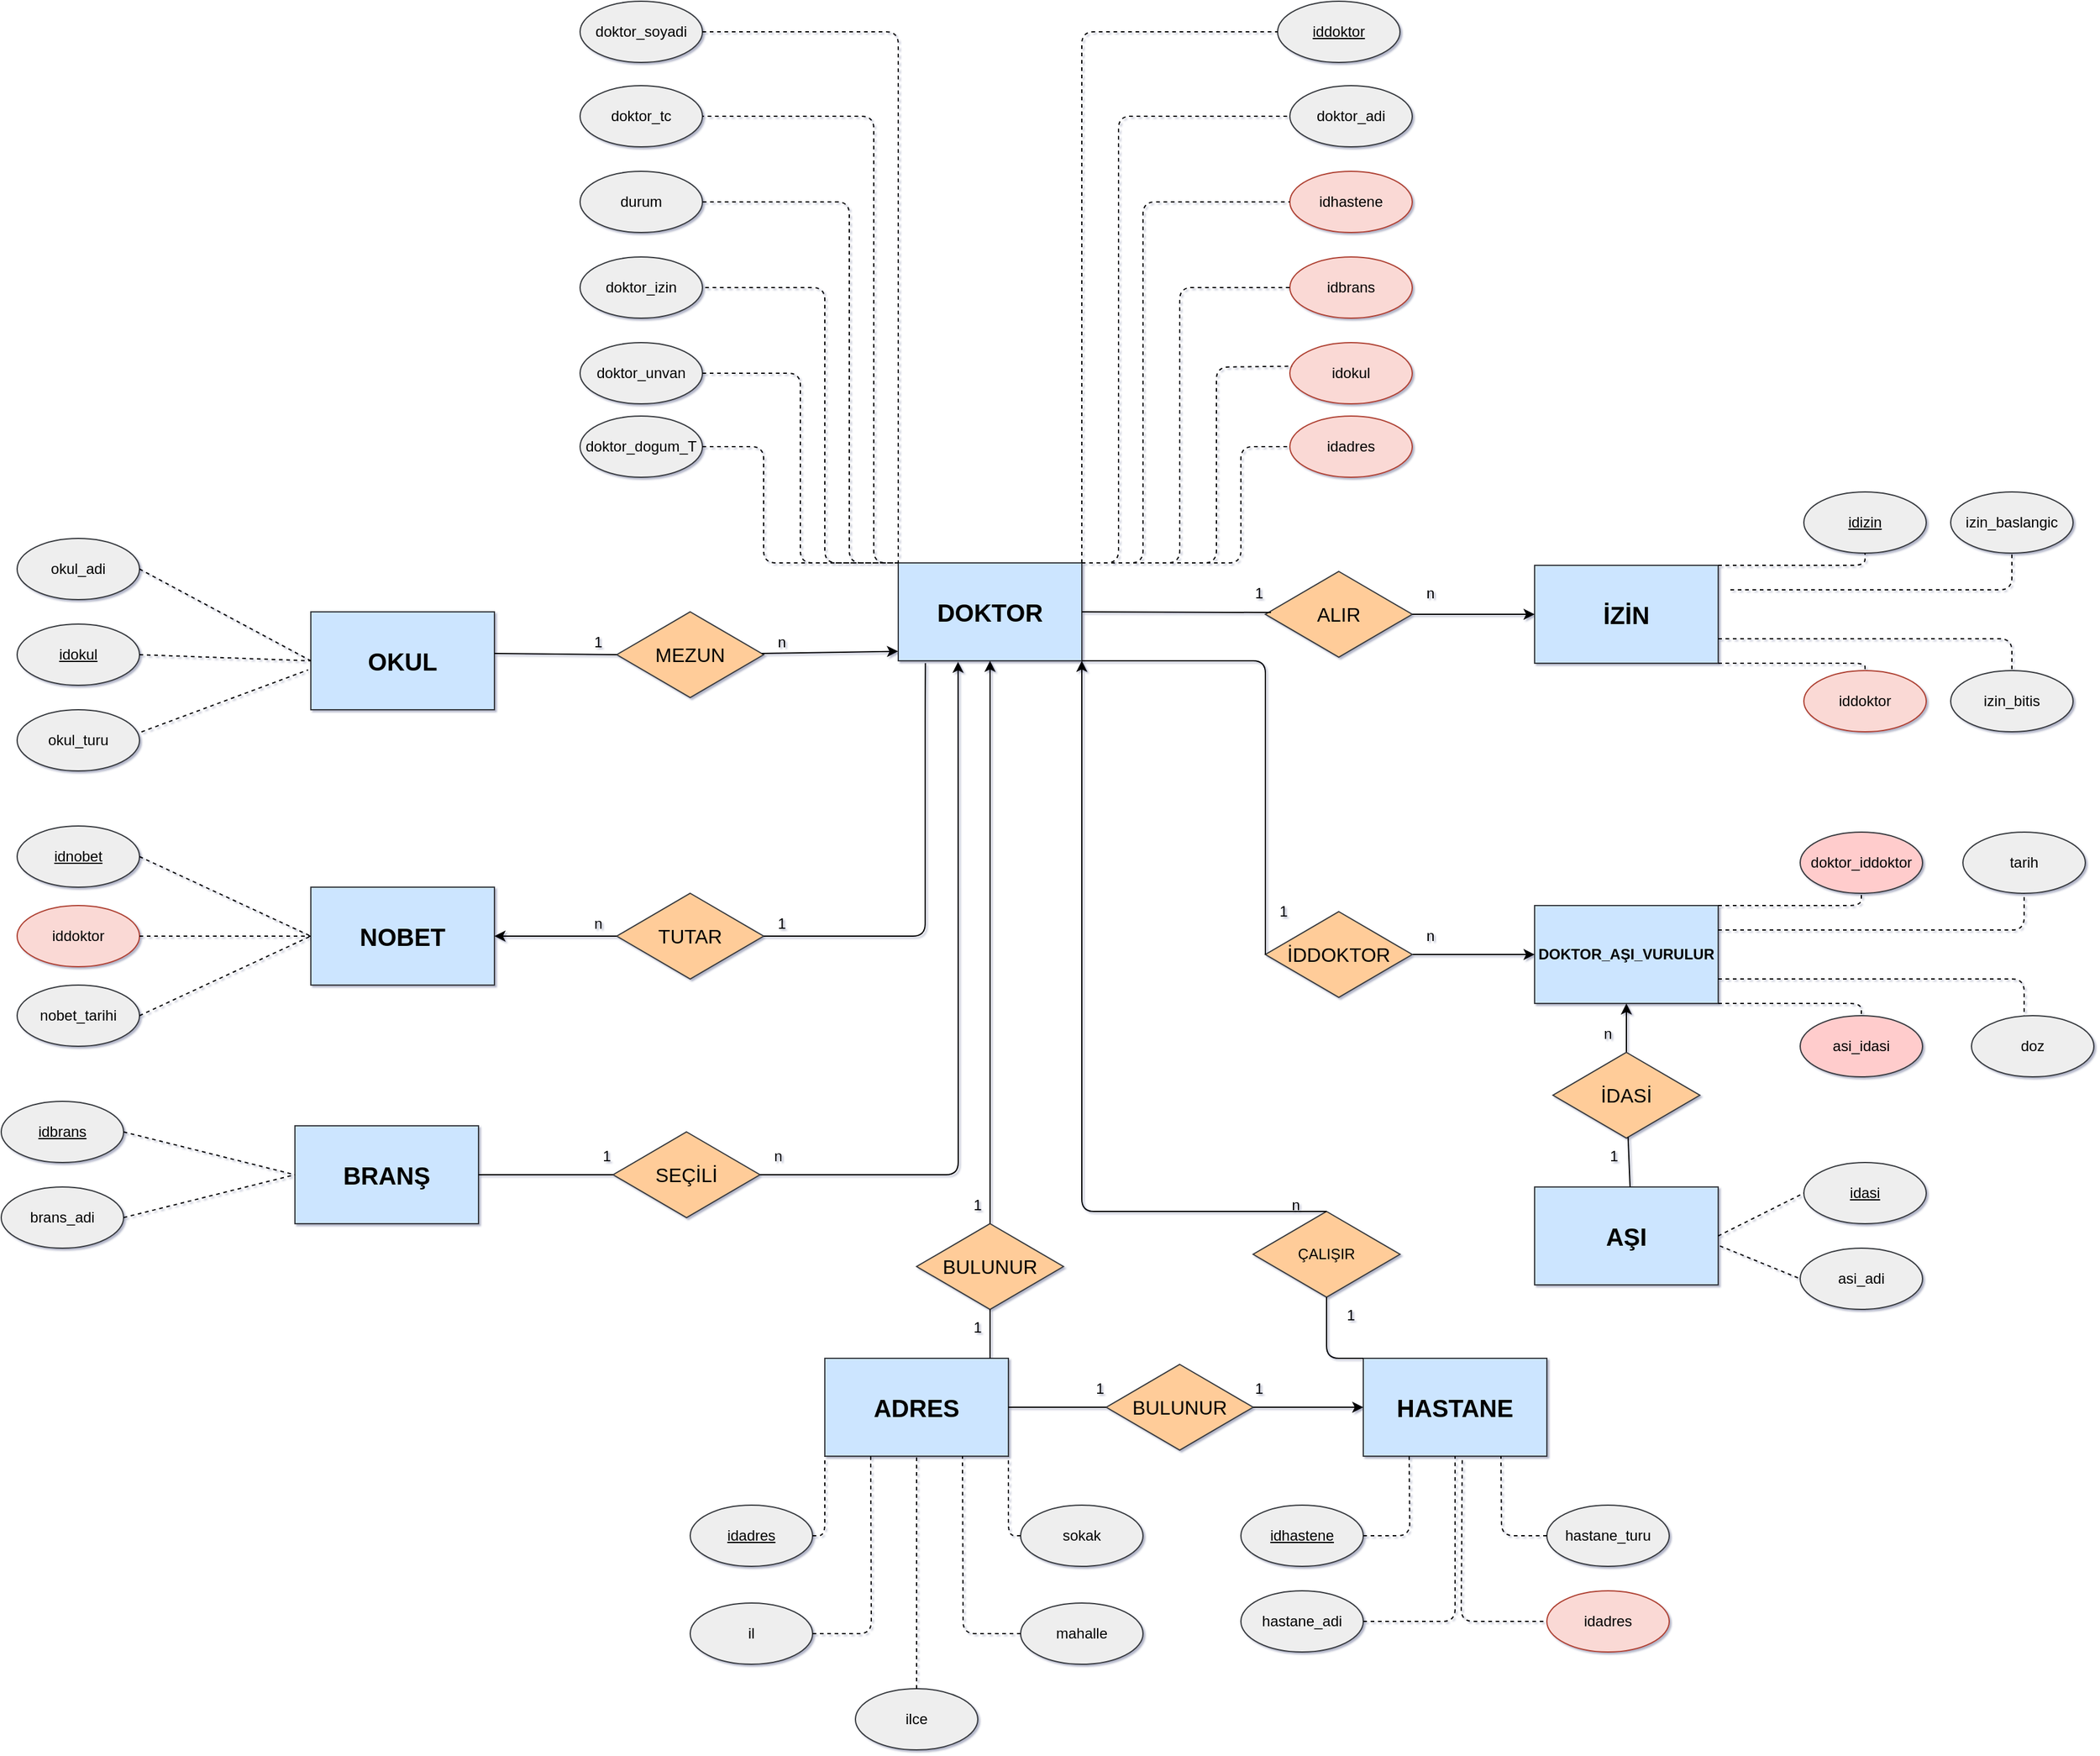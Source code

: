 <mxfile version="14.6.1" type="device"><diagram id="P1C8-6Kt2wFkIfKLunjF" name="Page-1"><mxGraphModel dx="2473" dy="2331" grid="1" gridSize="10" guides="1" tooltips="1" connect="1" arrows="1" fold="1" page="1" pageScale="1" pageWidth="1200" pageHeight="1600" background="#ffffff" math="0" shadow="1"><root><mxCell id="0"/><mxCell id="1" parent="0"/><mxCell id="40fWdsygH0V9SaXYDfji-22" value="&lt;font style=&quot;font-size: 20px&quot;&gt;&lt;b&gt;NOBET&lt;/b&gt;&lt;/font&gt;" style="rounded=0;whiteSpace=wrap;html=1;strokeWidth=1;fillColor=#cce5ff;strokeColor=#36393d;" vertex="1" parent="1"><mxGeometry x="-160" y="-495" width="150" height="80" as="geometry"/></mxCell><mxCell id="40fWdsygH0V9SaXYDfji-23" value="&lt;font style=&quot;font-size: 20px&quot;&gt;&lt;b&gt;BRANŞ&lt;/b&gt;&lt;/font&gt;" style="rounded=0;whiteSpace=wrap;html=1;strokeWidth=1;fillColor=#cce5ff;strokeColor=#36393d;" vertex="1" parent="1"><mxGeometry x="-173" y="-300" width="150" height="80" as="geometry"/></mxCell><mxCell id="40fWdsygH0V9SaXYDfji-24" value="&lt;font style=&quot;font-size: 20px&quot;&gt;&lt;b&gt;HASTANE&lt;/b&gt;&lt;/font&gt;" style="rounded=0;whiteSpace=wrap;html=1;strokeWidth=1;fillColor=#cce5ff;strokeColor=#36393d;" vertex="1" parent="1"><mxGeometry x="700" y="-110" width="150" height="80" as="geometry"/></mxCell><mxCell id="40fWdsygH0V9SaXYDfji-25" value="&lt;font style=&quot;font-size: 20px&quot;&gt;&lt;b&gt;AŞI&lt;/b&gt;&lt;/font&gt;" style="rounded=0;whiteSpace=wrap;html=1;strokeWidth=1;fillColor=#cce5ff;strokeColor=#36393d;" vertex="1" parent="1"><mxGeometry x="840" y="-250" width="150" height="80" as="geometry"/></mxCell><mxCell id="40fWdsygH0V9SaXYDfji-27" value="&lt;font style=&quot;font-size: 20px&quot;&gt;&lt;b&gt;OKUL&lt;/b&gt;&lt;/font&gt;" style="rounded=0;whiteSpace=wrap;html=1;strokeWidth=1;fillColor=#cce5ff;strokeColor=#36393d;" vertex="1" parent="1"><mxGeometry x="-160" y="-720" width="150" height="80" as="geometry"/></mxCell><mxCell id="40fWdsygH0V9SaXYDfji-28" value="&lt;b&gt;&lt;font style=&quot;font-size: 20px&quot;&gt;İZİN&lt;/font&gt;&lt;/b&gt;" style="rounded=0;whiteSpace=wrap;html=1;strokeWidth=1;fillColor=#cce5ff;strokeColor=#36393d;" vertex="1" parent="1"><mxGeometry x="840" y="-758" width="150" height="80" as="geometry"/></mxCell><mxCell id="40fWdsygH0V9SaXYDfji-29" value="&lt;font size=&quot;1&quot;&gt;&lt;b style=&quot;font-size: 20px&quot;&gt;DOKTOR&lt;/b&gt;&lt;/font&gt;" style="rounded=0;whiteSpace=wrap;html=1;strokeWidth=1;fillColor=#cce5ff;strokeColor=#36393d;" vertex="1" parent="1"><mxGeometry x="320" y="-760" width="150" height="80" as="geometry"/></mxCell><mxCell id="40fWdsygH0V9SaXYDfji-30" value="&lt;b&gt;&lt;font style=&quot;font-size: 20px&quot;&gt;ADRES&lt;/font&gt;&lt;/b&gt;" style="rounded=0;whiteSpace=wrap;html=1;strokeWidth=1;fillColor=#cce5ff;strokeColor=#36393d;" vertex="1" parent="1"><mxGeometry x="260" y="-110" width="150" height="80" as="geometry"/></mxCell><mxCell id="40fWdsygH0V9SaXYDfji-31" value="&lt;font style=&quot;font-size: 12px&quot;&gt;&lt;b&gt;DOKTOR_AŞI_VURULUR&lt;/b&gt;&lt;/font&gt;" style="rounded=0;whiteSpace=wrap;html=1;strokeWidth=1;fillColor=#cce5ff;strokeColor=#36393d;" vertex="1" parent="1"><mxGeometry x="840" y="-480" width="150" height="80" as="geometry"/></mxCell><mxCell id="40fWdsygH0V9SaXYDfji-36" value="doktor_unvan" style="ellipse;whiteSpace=wrap;html=1;strokeWidth=1;fillColor=#eeeeee;strokeColor=#36393d;" vertex="1" parent="1"><mxGeometry x="60" y="-940" width="100" height="50" as="geometry"/></mxCell><mxCell id="40fWdsygH0V9SaXYDfji-37" value="doktor_soyadi" style="ellipse;whiteSpace=wrap;html=1;strokeWidth=1;fillColor=#eeeeee;strokeColor=#36393d;" vertex="1" parent="1"><mxGeometry x="60" y="-1219" width="100" height="50" as="geometry"/></mxCell><mxCell id="40fWdsygH0V9SaXYDfji-38" value="doktor_adi" style="ellipse;whiteSpace=wrap;html=1;strokeWidth=1;fillColor=#eeeeee;strokeColor=#36393d;" vertex="1" parent="1"><mxGeometry x="640" y="-1150" width="100" height="50" as="geometry"/></mxCell><mxCell id="40fWdsygH0V9SaXYDfji-39" value="&lt;u&gt;iddoktor&lt;/u&gt;" style="ellipse;whiteSpace=wrap;html=1;strokeWidth=1;fillColor=#eeeeee;strokeColor=#36393d;" vertex="1" parent="1"><mxGeometry x="630" y="-1219" width="100" height="50" as="geometry"/></mxCell><mxCell id="40fWdsygH0V9SaXYDfji-40" value="&lt;u&gt;idokul&lt;/u&gt;" style="ellipse;whiteSpace=wrap;html=1;strokeWidth=1;fillColor=#eeeeee;strokeColor=#36393d;" vertex="1" parent="1"><mxGeometry x="-400" y="-710" width="100" height="50" as="geometry"/></mxCell><mxCell id="40fWdsygH0V9SaXYDfji-41" value="idadres" style="ellipse;whiteSpace=wrap;html=1;strokeWidth=1;fillColor=#fad9d5;strokeColor=#ae4132;" vertex="1" parent="1"><mxGeometry x="640" y="-880" width="100" height="50" as="geometry"/></mxCell><mxCell id="40fWdsygH0V9SaXYDfji-42" value="idokul" style="ellipse;whiteSpace=wrap;html=1;strokeWidth=1;fillColor=#fad9d5;strokeColor=#ae4132;" vertex="1" parent="1"><mxGeometry x="640" y="-940" width="100" height="50" as="geometry"/></mxCell><mxCell id="40fWdsygH0V9SaXYDfji-43" value="&lt;u&gt;idbrans&lt;/u&gt;" style="ellipse;whiteSpace=wrap;html=1;strokeWidth=1;fillColor=#eeeeee;strokeColor=#36393d;" vertex="1" parent="1"><mxGeometry x="-413" y="-320" width="100" height="50" as="geometry"/></mxCell><mxCell id="40fWdsygH0V9SaXYDfji-44" value="iddoktor" style="ellipse;whiteSpace=wrap;html=1;strokeWidth=1;fillColor=#fad9d5;strokeColor=#ae4132;" vertex="1" parent="1"><mxGeometry x="-400" y="-480" width="100" height="50" as="geometry"/></mxCell><mxCell id="40fWdsygH0V9SaXYDfji-45" value="nobet_tarihi" style="ellipse;whiteSpace=wrap;html=1;strokeWidth=1;fillColor=#eeeeee;strokeColor=#36393d;" vertex="1" parent="1"><mxGeometry x="-400" y="-415" width="100" height="50" as="geometry"/></mxCell><mxCell id="40fWdsygH0V9SaXYDfji-46" value="&lt;u&gt;idnobet&lt;/u&gt;" style="ellipse;whiteSpace=wrap;html=1;strokeWidth=1;fillColor=#eeeeee;strokeColor=#36393d;" vertex="1" parent="1"><mxGeometry x="-400" y="-545" width="100" height="50" as="geometry"/></mxCell><mxCell id="40fWdsygH0V9SaXYDfji-48" value="okul_turu" style="ellipse;whiteSpace=wrap;html=1;strokeWidth=1;fillColor=#eeeeee;strokeColor=#36393d;" vertex="1" parent="1"><mxGeometry x="-400" y="-640" width="100" height="50" as="geometry"/></mxCell><mxCell id="40fWdsygH0V9SaXYDfji-49" value="okul_adi" style="ellipse;whiteSpace=wrap;html=1;strokeWidth=1;fillColor=#eeeeee;strokeColor=#36393d;" vertex="1" parent="1"><mxGeometry x="-400" y="-780" width="100" height="50" as="geometry"/></mxCell><mxCell id="40fWdsygH0V9SaXYDfji-50" value="idhastene" style="ellipse;whiteSpace=wrap;html=1;strokeWidth=1;fillColor=#fad9d5;strokeColor=#ae4132;" vertex="1" parent="1"><mxGeometry x="640" y="-1080" width="100" height="50" as="geometry"/></mxCell><mxCell id="40fWdsygH0V9SaXYDfji-51" value="doktor_dogum_T" style="ellipse;whiteSpace=wrap;html=1;strokeWidth=1;fillColor=#eeeeee;strokeColor=#36393d;" vertex="1" parent="1"><mxGeometry x="60" y="-880" width="100" height="50" as="geometry"/></mxCell><mxCell id="40fWdsygH0V9SaXYDfji-52" value="idbrans" style="ellipse;whiteSpace=wrap;html=1;strokeWidth=1;fillColor=#fad9d5;strokeColor=#ae4132;" vertex="1" parent="1"><mxGeometry x="640" y="-1010" width="100" height="50" as="geometry"/></mxCell><mxCell id="40fWdsygH0V9SaXYDfji-53" value="doktor_izin" style="ellipse;whiteSpace=wrap;html=1;strokeWidth=1;fillColor=#eeeeee;strokeColor=#36393d;" vertex="1" parent="1"><mxGeometry x="60" y="-1010" width="100" height="50" as="geometry"/></mxCell><mxCell id="40fWdsygH0V9SaXYDfji-54" value="doktor_tc" style="ellipse;whiteSpace=wrap;html=1;strokeWidth=1;fillColor=#eeeeee;strokeColor=#36393d;" vertex="1" parent="1"><mxGeometry x="60" y="-1150" width="100" height="50" as="geometry"/></mxCell><mxCell id="40fWdsygH0V9SaXYDfji-60" value="brans_adi" style="ellipse;whiteSpace=wrap;html=1;strokeWidth=1;fillColor=#eeeeee;strokeColor=#36393d;" vertex="1" parent="1"><mxGeometry x="-413" y="-250" width="100" height="50" as="geometry"/></mxCell><mxCell id="40fWdsygH0V9SaXYDfji-61" value="&lt;u&gt;idadres&lt;/u&gt;" style="ellipse;whiteSpace=wrap;html=1;strokeWidth=1;fillColor=#eeeeee;strokeColor=#36393d;" vertex="1" parent="1"><mxGeometry x="150" y="10" width="100" height="50" as="geometry"/></mxCell><mxCell id="40fWdsygH0V9SaXYDfji-62" value="mahalle" style="ellipse;whiteSpace=wrap;html=1;strokeWidth=1;fillColor=#eeeeee;strokeColor=#36393d;rotation=0;" vertex="1" parent="1"><mxGeometry x="420" y="90" width="100" height="50" as="geometry"/></mxCell><mxCell id="40fWdsygH0V9SaXYDfji-63" value="ilce" style="ellipse;whiteSpace=wrap;html=1;strokeWidth=1;fillColor=#eeeeee;strokeColor=#36393d;" vertex="1" parent="1"><mxGeometry x="285" y="160" width="100" height="50" as="geometry"/></mxCell><mxCell id="40fWdsygH0V9SaXYDfji-64" value="il" style="ellipse;whiteSpace=wrap;html=1;strokeWidth=1;fillColor=#eeeeee;strokeColor=#36393d;" vertex="1" parent="1"><mxGeometry x="150" y="90" width="100" height="50" as="geometry"/></mxCell><mxCell id="40fWdsygH0V9SaXYDfji-66" value="sokak" style="ellipse;whiteSpace=wrap;html=1;strokeWidth=1;fillColor=#eeeeee;strokeColor=#36393d;" vertex="1" parent="1"><mxGeometry x="420" y="10" width="100" height="50" as="geometry"/></mxCell><mxCell id="40fWdsygH0V9SaXYDfji-67" value="izin_bitis" style="ellipse;whiteSpace=wrap;html=1;strokeWidth=1;fillColor=#eeeeee;strokeColor=#36393d;" vertex="1" parent="1"><mxGeometry x="1180" y="-672" width="100" height="50" as="geometry"/></mxCell><mxCell id="40fWdsygH0V9SaXYDfji-68" value="izin_baslangic" style="ellipse;whiteSpace=wrap;html=1;strokeWidth=1;fillColor=#eeeeee;strokeColor=#36393d;" vertex="1" parent="1"><mxGeometry x="1180" y="-818" width="100" height="50" as="geometry"/></mxCell><mxCell id="40fWdsygH0V9SaXYDfji-69" value="&lt;u&gt;idizin&lt;/u&gt;" style="ellipse;whiteSpace=wrap;html=1;strokeWidth=1;fillColor=#eeeeee;strokeColor=#36393d;" vertex="1" parent="1"><mxGeometry x="1060" y="-818" width="100" height="50" as="geometry"/></mxCell><mxCell id="40fWdsygH0V9SaXYDfji-70" value="iddoktor" style="ellipse;whiteSpace=wrap;html=1;strokeWidth=1;fillColor=#fad9d5;strokeColor=#ae4132;" vertex="1" parent="1"><mxGeometry x="1060" y="-672" width="100" height="50" as="geometry"/></mxCell><mxCell id="40fWdsygH0V9SaXYDfji-71" value="idadres" style="ellipse;whiteSpace=wrap;html=1;strokeWidth=1;fillColor=#fad9d5;strokeColor=#ae4132;" vertex="1" parent="1"><mxGeometry x="850" y="80" width="100" height="50" as="geometry"/></mxCell><mxCell id="40fWdsygH0V9SaXYDfji-72" value="hastane_turu" style="ellipse;whiteSpace=wrap;html=1;strokeWidth=1;fillColor=#eeeeee;strokeColor=#36393d;" vertex="1" parent="1"><mxGeometry x="850" y="10" width="100" height="50" as="geometry"/></mxCell><mxCell id="40fWdsygH0V9SaXYDfji-73" value="hastane_adi" style="ellipse;whiteSpace=wrap;html=1;strokeWidth=1;fillColor=#eeeeee;strokeColor=#36393d;" vertex="1" parent="1"><mxGeometry x="600" y="80" width="100" height="50" as="geometry"/></mxCell><mxCell id="40fWdsygH0V9SaXYDfji-74" value="&lt;u&gt;idhastene&lt;/u&gt;" style="ellipse;whiteSpace=wrap;html=1;strokeWidth=1;fillColor=#eeeeee;strokeColor=#36393d;" vertex="1" parent="1"><mxGeometry x="600" y="10" width="100" height="50" as="geometry"/></mxCell><mxCell id="40fWdsygH0V9SaXYDfji-75" value="asi_adi" style="ellipse;whiteSpace=wrap;html=1;strokeWidth=1;fillColor=#eeeeee;strokeColor=#36393d;" vertex="1" parent="1"><mxGeometry x="1057" y="-200" width="100" height="50" as="geometry"/></mxCell><mxCell id="40fWdsygH0V9SaXYDfji-76" value="&lt;u&gt;idasi&lt;/u&gt;" style="ellipse;whiteSpace=wrap;html=1;strokeWidth=1;fillColor=#eeeeee;strokeColor=#36393d;" vertex="1" parent="1"><mxGeometry x="1060" y="-270" width="100" height="50" as="geometry"/></mxCell><mxCell id="40fWdsygH0V9SaXYDfji-77" value="doz" style="ellipse;whiteSpace=wrap;html=1;strokeWidth=1;fillColor=#eeeeee;strokeColor=#36393d;" vertex="1" parent="1"><mxGeometry x="1197" y="-390" width="100" height="50" as="geometry"/></mxCell><mxCell id="40fWdsygH0V9SaXYDfji-78" value="tarih" style="ellipse;whiteSpace=wrap;html=1;strokeWidth=1;fillColor=#eeeeee;strokeColor=#36393d;" vertex="1" parent="1"><mxGeometry x="1190" y="-540" width="100" height="50" as="geometry"/></mxCell><mxCell id="40fWdsygH0V9SaXYDfji-79" value="asi_idasi" style="ellipse;whiteSpace=wrap;html=1;strokeWidth=1;fillColor=#ffcccc;strokeColor=#36393d;" vertex="1" parent="1"><mxGeometry x="1057" y="-390" width="100" height="50" as="geometry"/></mxCell><mxCell id="40fWdsygH0V9SaXYDfji-80" value="doktor_iddoktor" style="ellipse;whiteSpace=wrap;html=1;strokeWidth=1;fillColor=#ffcccc;strokeColor=#36393d;" vertex="1" parent="1"><mxGeometry x="1057" y="-540" width="100" height="50" as="geometry"/></mxCell><mxCell id="40fWdsygH0V9SaXYDfji-81" value="durum" style="ellipse;whiteSpace=wrap;html=1;strokeWidth=1;fillColor=#eeeeee;strokeColor=#36393d;" vertex="1" parent="1"><mxGeometry x="60" y="-1080" width="100" height="50" as="geometry"/></mxCell><mxCell id="40fWdsygH0V9SaXYDfji-107" value="" style="endArrow=none;dashed=1;html=1;entryX=0;entryY=0.5;entryDx=0;entryDy=0;exitX=1;exitY=0;exitDx=0;exitDy=0;" edge="1" parent="1" source="40fWdsygH0V9SaXYDfji-29" target="40fWdsygH0V9SaXYDfji-39"><mxGeometry width="50" height="50" relative="1" as="geometry"><mxPoint x="520" y="-1140" as="sourcePoint"/><mxPoint x="570" y="-1190" as="targetPoint"/><Array as="points"><mxPoint x="470" y="-1194"/></Array></mxGeometry></mxCell><mxCell id="40fWdsygH0V9SaXYDfji-108" value="" style="endArrow=none;dashed=1;html=1;entryX=0;entryY=0.5;entryDx=0;entryDy=0;exitX=1;exitY=0;exitDx=0;exitDy=0;" edge="1" parent="1" source="40fWdsygH0V9SaXYDfji-29" target="40fWdsygH0V9SaXYDfji-38"><mxGeometry width="50" height="50" relative="1" as="geometry"><mxPoint x="520" y="-880" as="sourcePoint"/><mxPoint x="570" y="-930" as="targetPoint"/><Array as="points"><mxPoint x="500" y="-760"/><mxPoint x="500" y="-1125"/></Array></mxGeometry></mxCell><mxCell id="40fWdsygH0V9SaXYDfji-109" value="" style="endArrow=none;dashed=1;html=1;entryX=0;entryY=0.5;entryDx=0;entryDy=0;exitX=1;exitY=0;exitDx=0;exitDy=0;" edge="1" parent="1" source="40fWdsygH0V9SaXYDfji-29" target="40fWdsygH0V9SaXYDfji-50"><mxGeometry width="50" height="50" relative="1" as="geometry"><mxPoint x="520" y="-880" as="sourcePoint"/><mxPoint x="570" y="-930" as="targetPoint"/><Array as="points"><mxPoint x="520" y="-760"/><mxPoint x="520" y="-1055"/></Array></mxGeometry></mxCell><mxCell id="40fWdsygH0V9SaXYDfji-110" value="" style="endArrow=none;dashed=1;html=1;entryX=0;entryY=0.5;entryDx=0;entryDy=0;" edge="1" parent="1" target="40fWdsygH0V9SaXYDfji-52"><mxGeometry width="50" height="50" relative="1" as="geometry"><mxPoint x="470" y="-760" as="sourcePoint"/><mxPoint x="570" y="-930" as="targetPoint"/><Array as="points"><mxPoint x="550" y="-760"/><mxPoint x="550" y="-985"/></Array></mxGeometry></mxCell><mxCell id="40fWdsygH0V9SaXYDfji-111" value="" style="endArrow=none;dashed=1;html=1;entryX=0.019;entryY=0.385;entryDx=0;entryDy=0;exitX=1;exitY=0;exitDx=0;exitDy=0;entryPerimeter=0;" edge="1" parent="1" source="40fWdsygH0V9SaXYDfji-29" target="40fWdsygH0V9SaXYDfji-42"><mxGeometry width="50" height="50" relative="1" as="geometry"><mxPoint x="520" y="-880" as="sourcePoint"/><mxPoint x="570" y="-930" as="targetPoint"/><Array as="points"><mxPoint x="580" y="-760"/><mxPoint x="580" y="-920"/></Array></mxGeometry></mxCell><mxCell id="40fWdsygH0V9SaXYDfji-112" value="" style="endArrow=none;dashed=1;html=1;entryX=0;entryY=0.5;entryDx=0;entryDy=0;exitX=1;exitY=0;exitDx=0;exitDy=0;" edge="1" parent="1" source="40fWdsygH0V9SaXYDfji-29" target="40fWdsygH0V9SaXYDfji-41"><mxGeometry width="50" height="50" relative="1" as="geometry"><mxPoint x="640" y="-790" as="sourcePoint"/><mxPoint x="690" y="-840" as="targetPoint"/><Array as="points"><mxPoint x="600" y="-760"/><mxPoint x="600" y="-855"/></Array></mxGeometry></mxCell><mxCell id="40fWdsygH0V9SaXYDfji-113" value="" style="endArrow=none;dashed=1;html=1;exitX=1;exitY=0.5;exitDx=0;exitDy=0;entryX=0;entryY=0;entryDx=0;entryDy=0;" edge="1" parent="1" source="40fWdsygH0V9SaXYDfji-37" target="40fWdsygH0V9SaXYDfji-29"><mxGeometry width="50" height="50" relative="1" as="geometry"><mxPoint x="400" y="-950" as="sourcePoint"/><mxPoint x="320" y="-1194" as="targetPoint"/><Array as="points"><mxPoint x="320" y="-1194"/></Array></mxGeometry></mxCell><mxCell id="40fWdsygH0V9SaXYDfji-115" value="" style="endArrow=none;dashed=1;html=1;entryX=1;entryY=0.5;entryDx=0;entryDy=0;exitX=0;exitY=0;exitDx=0;exitDy=0;" edge="1" parent="1" source="40fWdsygH0V9SaXYDfji-29" target="40fWdsygH0V9SaXYDfji-54"><mxGeometry width="50" height="50" relative="1" as="geometry"><mxPoint x="400" y="-950" as="sourcePoint"/><mxPoint x="450" y="-1000" as="targetPoint"/><Array as="points"><mxPoint x="300" y="-760"/><mxPoint x="300" y="-1125"/></Array></mxGeometry></mxCell><mxCell id="40fWdsygH0V9SaXYDfji-116" value="" style="endArrow=none;dashed=1;html=1;entryX=1;entryY=0.5;entryDx=0;entryDy=0;exitX=0;exitY=0;exitDx=0;exitDy=0;" edge="1" parent="1" source="40fWdsygH0V9SaXYDfji-29" target="40fWdsygH0V9SaXYDfji-81"><mxGeometry width="50" height="50" relative="1" as="geometry"><mxPoint x="340" y="-960" as="sourcePoint"/><mxPoint x="390" y="-1010" as="targetPoint"/><Array as="points"><mxPoint x="280" y="-760"/><mxPoint x="280" y="-1055"/></Array></mxGeometry></mxCell><mxCell id="40fWdsygH0V9SaXYDfji-117" value="" style="endArrow=none;dashed=1;html=1;entryX=1;entryY=0.5;entryDx=0;entryDy=0;" edge="1" parent="1" target="40fWdsygH0V9SaXYDfji-53"><mxGeometry width="50" height="50" relative="1" as="geometry"><mxPoint x="320" y="-760" as="sourcePoint"/><mxPoint x="390" y="-1010" as="targetPoint"/><Array as="points"><mxPoint x="260" y="-760"/><mxPoint x="260" y="-985"/></Array></mxGeometry></mxCell><mxCell id="40fWdsygH0V9SaXYDfji-118" value="" style="endArrow=none;dashed=1;html=1;exitX=1;exitY=0.5;exitDx=0;exitDy=0;entryX=0;entryY=0;entryDx=0;entryDy=0;" edge="1" parent="1" source="40fWdsygH0V9SaXYDfji-36" target="40fWdsygH0V9SaXYDfji-29"><mxGeometry width="50" height="50" relative="1" as="geometry"><mxPoint x="340" y="-960" as="sourcePoint"/><mxPoint x="390" y="-1010" as="targetPoint"/><Array as="points"><mxPoint x="240" y="-915"/><mxPoint x="240" y="-760"/></Array></mxGeometry></mxCell><mxCell id="40fWdsygH0V9SaXYDfji-119" value="" style="endArrow=none;dashed=1;html=1;exitX=1;exitY=0.5;exitDx=0;exitDy=0;entryX=0;entryY=0;entryDx=0;entryDy=0;" edge="1" parent="1" source="40fWdsygH0V9SaXYDfji-51" target="40fWdsygH0V9SaXYDfji-29"><mxGeometry width="50" height="50" relative="1" as="geometry"><mxPoint x="340" y="-960" as="sourcePoint"/><mxPoint x="390" y="-1010" as="targetPoint"/><Array as="points"><mxPoint x="210" y="-855"/><mxPoint x="210" y="-760"/></Array></mxGeometry></mxCell><mxCell id="40fWdsygH0V9SaXYDfji-120" value="" style="endArrow=none;dashed=1;html=1;exitX=1;exitY=0.5;exitDx=0;exitDy=0;entryX=0;entryY=0.5;entryDx=0;entryDy=0;" edge="1" parent="1" source="40fWdsygH0V9SaXYDfji-49" target="40fWdsygH0V9SaXYDfji-27"><mxGeometry width="50" height="50" relative="1" as="geometry"><mxPoint x="130" y="-630" as="sourcePoint"/><mxPoint x="180" y="-680" as="targetPoint"/></mxGeometry></mxCell><mxCell id="40fWdsygH0V9SaXYDfji-121" value="" style="endArrow=none;dashed=1;html=1;exitX=1;exitY=0.5;exitDx=0;exitDy=0;entryX=0;entryY=0.5;entryDx=0;entryDy=0;" edge="1" parent="1" source="40fWdsygH0V9SaXYDfji-40" target="40fWdsygH0V9SaXYDfji-27"><mxGeometry width="50" height="50" relative="1" as="geometry"><mxPoint x="130" y="-630" as="sourcePoint"/><mxPoint x="180" y="-680" as="targetPoint"/></mxGeometry></mxCell><mxCell id="40fWdsygH0V9SaXYDfji-122" value="" style="endArrow=none;dashed=1;html=1;exitX=1.016;exitY=0.362;exitDx=0;exitDy=0;exitPerimeter=0;entryX=-0.015;entryY=0.593;entryDx=0;entryDy=0;entryPerimeter=0;" edge="1" parent="1" source="40fWdsygH0V9SaXYDfji-48" target="40fWdsygH0V9SaXYDfji-27"><mxGeometry width="50" height="50" relative="1" as="geometry"><mxPoint x="130" y="-630" as="sourcePoint"/><mxPoint x="-160" y="-640" as="targetPoint"/></mxGeometry></mxCell><mxCell id="40fWdsygH0V9SaXYDfji-123" value="" style="endArrow=none;dashed=1;html=1;exitX=1;exitY=0.5;exitDx=0;exitDy=0;entryX=0;entryY=0.5;entryDx=0;entryDy=0;" edge="1" parent="1" source="40fWdsygH0V9SaXYDfji-44" target="40fWdsygH0V9SaXYDfji-22"><mxGeometry width="50" height="50" relative="1" as="geometry"><mxPoint x="110" y="-350" as="sourcePoint"/><mxPoint x="160" y="-400" as="targetPoint"/></mxGeometry></mxCell><mxCell id="40fWdsygH0V9SaXYDfji-124" value="" style="endArrow=none;dashed=1;html=1;exitX=1;exitY=0.5;exitDx=0;exitDy=0;entryX=0;entryY=0.5;entryDx=0;entryDy=0;" edge="1" parent="1" source="40fWdsygH0V9SaXYDfji-46" target="40fWdsygH0V9SaXYDfji-22"><mxGeometry width="50" height="50" relative="1" as="geometry"><mxPoint x="110" y="-350" as="sourcePoint"/><mxPoint x="160" y="-400" as="targetPoint"/></mxGeometry></mxCell><mxCell id="40fWdsygH0V9SaXYDfji-125" value="" style="endArrow=none;dashed=1;html=1;exitX=1;exitY=0.5;exitDx=0;exitDy=0;entryX=0;entryY=0.5;entryDx=0;entryDy=0;" edge="1" parent="1" source="40fWdsygH0V9SaXYDfji-45" target="40fWdsygH0V9SaXYDfji-22"><mxGeometry width="50" height="50" relative="1" as="geometry"><mxPoint x="110" y="-350" as="sourcePoint"/><mxPoint x="160" y="-400" as="targetPoint"/></mxGeometry></mxCell><mxCell id="40fWdsygH0V9SaXYDfji-126" value="" style="endArrow=none;dashed=1;html=1;exitX=1;exitY=0.5;exitDx=0;exitDy=0;entryX=0;entryY=0.5;entryDx=0;entryDy=0;" edge="1" parent="1" source="40fWdsygH0V9SaXYDfji-43" target="40fWdsygH0V9SaXYDfji-23"><mxGeometry width="50" height="50" relative="1" as="geometry"><mxPoint x="97" y="-220" as="sourcePoint"/><mxPoint x="147" y="-270" as="targetPoint"/></mxGeometry></mxCell><mxCell id="40fWdsygH0V9SaXYDfji-127" value="" style="endArrow=none;dashed=1;html=1;exitX=1;exitY=0.5;exitDx=0;exitDy=0;entryX=0;entryY=0.5;entryDx=0;entryDy=0;" edge="1" parent="1" source="40fWdsygH0V9SaXYDfji-60" target="40fWdsygH0V9SaXYDfji-23"><mxGeometry width="50" height="50" relative="1" as="geometry"><mxPoint x="97" y="-220" as="sourcePoint"/><mxPoint x="147" y="-270" as="targetPoint"/></mxGeometry></mxCell><mxCell id="40fWdsygH0V9SaXYDfji-133" value="" style="endArrow=none;dashed=1;html=1;entryX=0.5;entryY=1;entryDx=0;entryDy=0;exitX=0.5;exitY=0;exitDx=0;exitDy=0;" edge="1" parent="1" source="40fWdsygH0V9SaXYDfji-63" target="40fWdsygH0V9SaXYDfji-30"><mxGeometry width="50" height="50" relative="1" as="geometry"><mxPoint x="300" y="100" as="sourcePoint"/><mxPoint x="350" y="50" as="targetPoint"/></mxGeometry></mxCell><mxCell id="40fWdsygH0V9SaXYDfji-134" value="" style="endArrow=none;dashed=1;html=1;exitX=1;exitY=0.5;exitDx=0;exitDy=0;entryX=0.25;entryY=1;entryDx=0;entryDy=0;" edge="1" parent="1" source="40fWdsygH0V9SaXYDfji-64" target="40fWdsygH0V9SaXYDfji-30"><mxGeometry width="50" height="50" relative="1" as="geometry"><mxPoint x="300" y="100" as="sourcePoint"/><mxPoint x="350" y="50" as="targetPoint"/><Array as="points"><mxPoint x="298" y="115"/></Array></mxGeometry></mxCell><mxCell id="40fWdsygH0V9SaXYDfji-136" value="" style="endArrow=none;dashed=1;html=1;exitX=1;exitY=0.5;exitDx=0;exitDy=0;entryX=0;entryY=1;entryDx=0;entryDy=0;" edge="1" parent="1" source="40fWdsygH0V9SaXYDfji-61" target="40fWdsygH0V9SaXYDfji-30"><mxGeometry width="50" height="50" relative="1" as="geometry"><mxPoint x="300" y="100" as="sourcePoint"/><mxPoint x="350" y="50" as="targetPoint"/><Array as="points"><mxPoint x="260" y="35"/></Array></mxGeometry></mxCell><mxCell id="40fWdsygH0V9SaXYDfji-137" value="" style="endArrow=none;dashed=1;html=1;entryX=1;entryY=1;entryDx=0;entryDy=0;exitX=0;exitY=0.5;exitDx=0;exitDy=0;" edge="1" parent="1" source="40fWdsygH0V9SaXYDfji-66" target="40fWdsygH0V9SaXYDfji-30"><mxGeometry width="50" height="50" relative="1" as="geometry"><mxPoint x="300" y="100" as="sourcePoint"/><mxPoint x="350" y="50" as="targetPoint"/><Array as="points"><mxPoint x="410" y="35"/></Array></mxGeometry></mxCell><mxCell id="40fWdsygH0V9SaXYDfji-138" value="" style="endArrow=none;dashed=1;html=1;entryX=0.75;entryY=1;entryDx=0;entryDy=0;exitX=0;exitY=0.5;exitDx=0;exitDy=0;" edge="1" parent="1" source="40fWdsygH0V9SaXYDfji-62" target="40fWdsygH0V9SaXYDfji-30"><mxGeometry width="50" height="50" relative="1" as="geometry"><mxPoint x="300" y="100" as="sourcePoint"/><mxPoint x="350" y="50" as="targetPoint"/><Array as="points"><mxPoint x="373" y="115"/></Array></mxGeometry></mxCell><mxCell id="40fWdsygH0V9SaXYDfji-143" value="" style="endArrow=none;dashed=1;html=1;exitX=0;exitY=0.5;exitDx=0;exitDy=0;entryX=0.75;entryY=1;entryDx=0;entryDy=0;" edge="1" parent="1" source="40fWdsygH0V9SaXYDfji-72" target="40fWdsygH0V9SaXYDfji-24"><mxGeometry width="50" height="50" relative="1" as="geometry"><mxPoint x="740" y="10" as="sourcePoint"/><mxPoint x="790" y="-40" as="targetPoint"/><Array as="points"><mxPoint x="813" y="35"/></Array></mxGeometry></mxCell><mxCell id="40fWdsygH0V9SaXYDfji-144" value="" style="endArrow=none;dashed=1;html=1;entryX=0.25;entryY=1;entryDx=0;entryDy=0;exitX=1;exitY=0.5;exitDx=0;exitDy=0;" edge="1" parent="1" source="40fWdsygH0V9SaXYDfji-74" target="40fWdsygH0V9SaXYDfji-24"><mxGeometry width="50" height="50" relative="1" as="geometry"><mxPoint x="740" y="10" as="sourcePoint"/><mxPoint x="790" y="-40" as="targetPoint"/><Array as="points"><mxPoint x="738" y="35"/></Array></mxGeometry></mxCell><mxCell id="40fWdsygH0V9SaXYDfji-145" value="" style="endArrow=none;dashed=1;html=1;entryX=0.5;entryY=1;entryDx=0;entryDy=0;exitX=1;exitY=0.5;exitDx=0;exitDy=0;" edge="1" parent="1" source="40fWdsygH0V9SaXYDfji-73" target="40fWdsygH0V9SaXYDfji-24"><mxGeometry width="50" height="50" relative="1" as="geometry"><mxPoint x="740" y="10" as="sourcePoint"/><mxPoint x="790" y="-40" as="targetPoint"/><Array as="points"><mxPoint x="775" y="105"/></Array></mxGeometry></mxCell><mxCell id="40fWdsygH0V9SaXYDfji-146" value="" style="endArrow=none;dashed=1;html=1;entryX=0;entryY=0.5;entryDx=0;entryDy=0;exitX=0.539;exitY=1.041;exitDx=0;exitDy=0;exitPerimeter=0;" edge="1" parent="1" source="40fWdsygH0V9SaXYDfji-24" target="40fWdsygH0V9SaXYDfji-71"><mxGeometry width="50" height="50" relative="1" as="geometry"><mxPoint x="740" y="10" as="sourcePoint"/><mxPoint x="790" y="-40" as="targetPoint"/><Array as="points"><mxPoint x="780" y="105"/></Array></mxGeometry></mxCell><mxCell id="40fWdsygH0V9SaXYDfji-148" value="" style="endArrow=none;dashed=1;html=1;exitX=1;exitY=0.75;exitDx=0;exitDy=0;entryX=0.5;entryY=0;entryDx=0;entryDy=0;" edge="1" parent="1" source="40fWdsygH0V9SaXYDfji-28" target="40fWdsygH0V9SaXYDfji-67"><mxGeometry width="50" height="50" relative="1" as="geometry"><mxPoint x="1120" y="-618" as="sourcePoint"/><mxPoint x="1170" y="-668" as="targetPoint"/><Array as="points"><mxPoint x="1230" y="-698"/></Array></mxGeometry></mxCell><mxCell id="40fWdsygH0V9SaXYDfji-149" value="" style="endArrow=none;dashed=1;html=1;entryX=0.5;entryY=1;entryDx=0;entryDy=0;" edge="1" parent="1" target="40fWdsygH0V9SaXYDfji-68"><mxGeometry width="50" height="50" relative="1" as="geometry"><mxPoint x="1000" y="-738" as="sourcePoint"/><mxPoint x="1230" y="-758" as="targetPoint"/><Array as="points"><mxPoint x="1230" y="-738"/></Array></mxGeometry></mxCell><mxCell id="40fWdsygH0V9SaXYDfji-150" value="" style="endArrow=none;dashed=1;html=1;entryX=0.5;entryY=1;entryDx=0;entryDy=0;exitX=1;exitY=0;exitDx=0;exitDy=0;" edge="1" parent="1" source="40fWdsygH0V9SaXYDfji-28"><mxGeometry width="50" height="50" relative="1" as="geometry"><mxPoint x="1120" y="-618" as="sourcePoint"/><mxPoint x="1110" y="-768" as="targetPoint"/><Array as="points"><mxPoint x="1110" y="-758"/></Array></mxGeometry></mxCell><mxCell id="40fWdsygH0V9SaXYDfji-151" value="" style="endArrow=none;dashed=1;html=1;exitX=1;exitY=1;exitDx=0;exitDy=0;entryX=0.5;entryY=0;entryDx=0;entryDy=0;" edge="1" parent="1" source="40fWdsygH0V9SaXYDfji-28" target="40fWdsygH0V9SaXYDfji-70"><mxGeometry width="50" height="50" relative="1" as="geometry"><mxPoint x="1120" y="-618" as="sourcePoint"/><mxPoint x="1170" y="-668" as="targetPoint"/><Array as="points"><mxPoint x="1110" y="-678"/></Array></mxGeometry></mxCell><mxCell id="40fWdsygH0V9SaXYDfji-153" value="" style="endArrow=none;dashed=1;html=1;entryX=0.5;entryY=1;entryDx=0;entryDy=0;exitX=1;exitY=0;exitDx=0;exitDy=0;" edge="1" parent="1" source="40fWdsygH0V9SaXYDfji-31" target="40fWdsygH0V9SaXYDfji-80"><mxGeometry width="50" height="50" relative="1" as="geometry"><mxPoint x="900" y="-410" as="sourcePoint"/><mxPoint x="950" y="-460" as="targetPoint"/><Array as="points"><mxPoint x="1107" y="-480"/></Array></mxGeometry></mxCell><mxCell id="40fWdsygH0V9SaXYDfji-154" value="" style="endArrow=none;dashed=1;html=1;entryX=0.5;entryY=0;entryDx=0;entryDy=0;exitX=1;exitY=1;exitDx=0;exitDy=0;" edge="1" parent="1" source="40fWdsygH0V9SaXYDfji-31" target="40fWdsygH0V9SaXYDfji-79"><mxGeometry width="50" height="50" relative="1" as="geometry"><mxPoint x="900" y="-410" as="sourcePoint"/><mxPoint x="950" y="-460" as="targetPoint"/><Array as="points"><mxPoint x="1107" y="-400"/></Array></mxGeometry></mxCell><mxCell id="40fWdsygH0V9SaXYDfji-155" value="" style="endArrow=none;dashed=1;html=1;entryX=0.5;entryY=1;entryDx=0;entryDy=0;exitX=1;exitY=0.25;exitDx=0;exitDy=0;" edge="1" parent="1" source="40fWdsygH0V9SaXYDfji-31" target="40fWdsygH0V9SaXYDfji-78"><mxGeometry width="50" height="50" relative="1" as="geometry"><mxPoint x="900" y="-410" as="sourcePoint"/><mxPoint x="950" y="-460" as="targetPoint"/><Array as="points"><mxPoint x="1240" y="-460"/></Array></mxGeometry></mxCell><mxCell id="40fWdsygH0V9SaXYDfji-156" value="" style="endArrow=none;dashed=1;html=1;entryX=0.43;entryY=0;entryDx=0;entryDy=0;entryPerimeter=0;exitX=1;exitY=0.75;exitDx=0;exitDy=0;" edge="1" parent="1" source="40fWdsygH0V9SaXYDfji-31" target="40fWdsygH0V9SaXYDfji-77"><mxGeometry width="50" height="50" relative="1" as="geometry"><mxPoint x="900" y="-410" as="sourcePoint"/><mxPoint x="950" y="-460" as="targetPoint"/><Array as="points"><mxPoint x="1240" y="-420"/></Array></mxGeometry></mxCell><mxCell id="40fWdsygH0V9SaXYDfji-158" value="" style="endArrow=none;dashed=1;html=1;entryX=0;entryY=0.5;entryDx=0;entryDy=0;exitX=1;exitY=0.5;exitDx=0;exitDy=0;" edge="1" parent="1" source="40fWdsygH0V9SaXYDfji-25" target="40fWdsygH0V9SaXYDfji-76"><mxGeometry width="50" height="50" relative="1" as="geometry"><mxPoint x="1000" y="-210" as="sourcePoint"/><mxPoint x="870" y="-150" as="targetPoint"/></mxGeometry></mxCell><mxCell id="40fWdsygH0V9SaXYDfji-159" value="" style="endArrow=none;dashed=1;html=1;entryX=0;entryY=0.5;entryDx=0;entryDy=0;exitX=1.009;exitY=0.602;exitDx=0;exitDy=0;exitPerimeter=0;" edge="1" parent="1" source="40fWdsygH0V9SaXYDfji-25" target="40fWdsygH0V9SaXYDfji-75"><mxGeometry width="50" height="50" relative="1" as="geometry"><mxPoint x="820" y="-100" as="sourcePoint"/><mxPoint x="870" y="-150" as="targetPoint"/></mxGeometry></mxCell><mxCell id="40fWdsygH0V9SaXYDfji-160" value="&lt;font style=&quot;font-size: 16px&quot;&gt;ALIR&lt;/font&gt;" style="rhombus;whiteSpace=wrap;html=1;strokeWidth=1;fillColor=#ffcc99;strokeColor=#36393d;" vertex="1" parent="1"><mxGeometry x="620" y="-753" width="120" height="70" as="geometry"/></mxCell><mxCell id="40fWdsygH0V9SaXYDfji-162" value="&lt;font style=&quot;font-size: 16px&quot;&gt;BULUNUR&lt;/font&gt;" style="rhombus;whiteSpace=wrap;html=1;strokeWidth=1;fillColor=#ffcc99;strokeColor=#36393d;" vertex="1" parent="1"><mxGeometry x="490" y="-105" width="120" height="70" as="geometry"/></mxCell><mxCell id="40fWdsygH0V9SaXYDfji-163" value="ÇALIŞIR" style="rhombus;whiteSpace=wrap;html=1;strokeWidth=1;fillColor=#ffcc99;strokeColor=#36393d;" vertex="1" parent="1"><mxGeometry x="610" y="-230" width="120" height="70" as="geometry"/></mxCell><mxCell id="40fWdsygH0V9SaXYDfji-164" value="&lt;font style=&quot;font-size: 16px&quot;&gt;BULUNUR&lt;/font&gt;" style="rhombus;whiteSpace=wrap;html=1;strokeWidth=1;fillColor=#ffcc99;strokeColor=#36393d;" vertex="1" parent="1"><mxGeometry x="335" y="-220" width="120" height="70" as="geometry"/></mxCell><mxCell id="40fWdsygH0V9SaXYDfji-165" value="&lt;font style=&quot;font-size: 16px&quot;&gt;SEÇİLİ&lt;/font&gt;" style="rhombus;whiteSpace=wrap;html=1;strokeWidth=1;fillColor=#ffcc99;strokeColor=#36393d;" vertex="1" parent="1"><mxGeometry x="87" y="-295" width="120" height="70" as="geometry"/></mxCell><mxCell id="40fWdsygH0V9SaXYDfji-166" value="&lt;font style=&quot;font-size: 16px&quot;&gt;TUTAR&lt;/font&gt;" style="rhombus;whiteSpace=wrap;html=1;strokeWidth=1;fillColor=#ffcc99;strokeColor=#36393d;" vertex="1" parent="1"><mxGeometry x="90" y="-490" width="120" height="70" as="geometry"/></mxCell><mxCell id="40fWdsygH0V9SaXYDfji-167" value="&lt;font style=&quot;font-size: 16px&quot;&gt;MEZUN&lt;/font&gt;" style="rhombus;whiteSpace=wrap;html=1;strokeWidth=1;fillColor=#ffcc99;strokeColor=#36393d;" vertex="1" parent="1"><mxGeometry x="90" y="-720" width="120" height="70" as="geometry"/></mxCell><mxCell id="40fWdsygH0V9SaXYDfji-171" value="" style="endArrow=none;html=1;exitX=1;exitY=0.425;exitDx=0;exitDy=0;exitPerimeter=0;entryX=0;entryY=0.5;entryDx=0;entryDy=0;" edge="1" parent="1" source="40fWdsygH0V9SaXYDfji-27" target="40fWdsygH0V9SaXYDfji-167"><mxGeometry width="50" height="50" relative="1" as="geometry"><mxPoint x="230" y="-650" as="sourcePoint"/><mxPoint x="60" y="-670" as="targetPoint"/></mxGeometry></mxCell><mxCell id="40fWdsygH0V9SaXYDfji-174" value="" style="endArrow=none;html=1;exitX=1;exitY=0.5;exitDx=0;exitDy=0;entryX=0.148;entryY=1.023;entryDx=0;entryDy=0;entryPerimeter=0;" edge="1" parent="1" source="40fWdsygH0V9SaXYDfji-166" target="40fWdsygH0V9SaXYDfji-29"><mxGeometry width="50" height="50" relative="1" as="geometry"><mxPoint x="340" y="-550" as="sourcePoint"/><mxPoint x="320" y="-640" as="targetPoint"/><Array as="points"><mxPoint x="342" y="-455"/><mxPoint x="342" y="-640"/></Array></mxGeometry></mxCell><mxCell id="40fWdsygH0V9SaXYDfji-175" value="" style="endArrow=classic;html=1;exitX=0;exitY=0.5;exitDx=0;exitDy=0;entryX=1;entryY=0.5;entryDx=0;entryDy=0;" edge="1" parent="1" source="40fWdsygH0V9SaXYDfji-166" target="40fWdsygH0V9SaXYDfji-22"><mxGeometry width="50" height="50" relative="1" as="geometry"><mxPoint x="120" y="-560" as="sourcePoint"/><mxPoint x="170" y="-610" as="targetPoint"/></mxGeometry></mxCell><mxCell id="40fWdsygH0V9SaXYDfji-177" value="" style="endArrow=classic;html=1;entryX=0.326;entryY=1.01;entryDx=0;entryDy=0;entryPerimeter=0;startArrow=none;exitX=1;exitY=0.5;exitDx=0;exitDy=0;" edge="1" parent="1" source="40fWdsygH0V9SaXYDfji-165" target="40fWdsygH0V9SaXYDfji-29"><mxGeometry width="50" height="50" relative="1" as="geometry"><mxPoint x="240" y="-240" as="sourcePoint"/><mxPoint x="395" y="-650" as="targetPoint"/><Array as="points"><mxPoint x="369" y="-260"/></Array></mxGeometry></mxCell><mxCell id="40fWdsygH0V9SaXYDfji-178" value="" style="endArrow=none;html=1;exitX=1;exitY=0.5;exitDx=0;exitDy=0;entryX=0;entryY=0.5;entryDx=0;entryDy=0;" edge="1" parent="1" source="40fWdsygH0V9SaXYDfji-23" target="40fWdsygH0V9SaXYDfji-165"><mxGeometry width="50" height="50" relative="1" as="geometry"><mxPoint x="147" y="-190" as="sourcePoint"/><mxPoint x="197" y="-240" as="targetPoint"/></mxGeometry></mxCell><mxCell id="40fWdsygH0V9SaXYDfji-183" value="" style="endArrow=none;html=1;exitX=0.038;exitY=0.479;exitDx=0;exitDy=0;entryX=1;entryY=0.5;entryDx=0;entryDy=0;exitPerimeter=0;" edge="1" parent="1" source="40fWdsygH0V9SaXYDfji-160" target="40fWdsygH0V9SaXYDfji-29"><mxGeometry width="50" height="50" relative="1" as="geometry"><mxPoint x="220" y="-370" as="sourcePoint"/><mxPoint x="470" y="-707" as="targetPoint"/></mxGeometry></mxCell><mxCell id="40fWdsygH0V9SaXYDfji-184" value="" style="endArrow=classic;html=1;exitX=1;exitY=0.5;exitDx=0;exitDy=0;entryX=0;entryY=0.5;entryDx=0;entryDy=0;" edge="1" parent="1" source="40fWdsygH0V9SaXYDfji-160" target="40fWdsygH0V9SaXYDfji-28"><mxGeometry width="50" height="50" relative="1" as="geometry"><mxPoint x="220" y="-408" as="sourcePoint"/><mxPoint x="270" y="-458" as="targetPoint"/></mxGeometry></mxCell><mxCell id="40fWdsygH0V9SaXYDfji-186" value="" style="endArrow=classic;html=1;exitX=0.5;exitY=0;exitDx=0;exitDy=0;entryX=0.5;entryY=1;entryDx=0;entryDy=0;" edge="1" parent="1" source="40fWdsygH0V9SaXYDfji-164" target="40fWdsygH0V9SaXYDfji-29"><mxGeometry width="50" height="50" relative="1" as="geometry"><mxPoint x="250" y="-200" as="sourcePoint"/><mxPoint x="300" y="-250" as="targetPoint"/></mxGeometry></mxCell><mxCell id="40fWdsygH0V9SaXYDfji-188" value="" style="endArrow=none;html=1;exitX=0.5;exitY=1;exitDx=0;exitDy=0;entryX=0.9;entryY=0;entryDx=0;entryDy=0;entryPerimeter=0;" edge="1" parent="1" source="40fWdsygH0V9SaXYDfji-164" target="40fWdsygH0V9SaXYDfji-30"><mxGeometry width="50" height="50" relative="1" as="geometry"><mxPoint x="250" y="-340" as="sourcePoint"/><mxPoint x="380" y="-120" as="targetPoint"/></mxGeometry></mxCell><mxCell id="40fWdsygH0V9SaXYDfji-189" value="" style="endArrow=none;html=1;exitX=0;exitY=0.5;exitDx=0;exitDy=0;entryX=1;entryY=0.5;entryDx=0;entryDy=0;" edge="1" parent="1" source="40fWdsygH0V9SaXYDfji-162" target="40fWdsygH0V9SaXYDfji-30"><mxGeometry width="50" height="50" relative="1" as="geometry"><mxPoint x="200" y="-230" as="sourcePoint"/><mxPoint x="250" y="-280" as="targetPoint"/></mxGeometry></mxCell><mxCell id="40fWdsygH0V9SaXYDfji-190" value="" style="endArrow=classic;html=1;exitX=1;exitY=0.5;exitDx=0;exitDy=0;entryX=0;entryY=0.5;entryDx=0;entryDy=0;" edge="1" parent="1" source="40fWdsygH0V9SaXYDfji-162" target="40fWdsygH0V9SaXYDfji-24"><mxGeometry width="50" height="50" relative="1" as="geometry"><mxPoint x="630" y="-110" as="sourcePoint"/><mxPoint x="680" y="-160" as="targetPoint"/></mxGeometry></mxCell><mxCell id="40fWdsygH0V9SaXYDfji-191" value="" style="endArrow=none;html=1;exitX=0;exitY=0;exitDx=0;exitDy=0;entryX=0.5;entryY=1;entryDx=0;entryDy=0;" edge="1" parent="1" source="40fWdsygH0V9SaXYDfji-24" target="40fWdsygH0V9SaXYDfji-163"><mxGeometry width="50" height="50" relative="1" as="geometry"><mxPoint x="610" y="-260" as="sourcePoint"/><mxPoint x="660" y="-310" as="targetPoint"/><Array as="points"><mxPoint x="670" y="-110"/></Array></mxGeometry></mxCell><mxCell id="40fWdsygH0V9SaXYDfji-192" value="" style="endArrow=classic;html=1;exitX=0.5;exitY=0;exitDx=0;exitDy=0;" edge="1" parent="1" source="40fWdsygH0V9SaXYDfji-163"><mxGeometry width="50" height="50" relative="1" as="geometry"><mxPoint x="610" y="-260" as="sourcePoint"/><mxPoint x="470" y="-680" as="targetPoint"/><Array as="points"><mxPoint x="470" y="-230"/></Array></mxGeometry></mxCell><mxCell id="40fWdsygH0V9SaXYDfji-229" style="edgeStyle=orthogonalEdgeStyle;rounded=0;orthogonalLoop=1;jettySize=auto;html=1;exitX=1;exitY=0.5;exitDx=0;exitDy=0;" edge="1" parent="1" source="40fWdsygH0V9SaXYDfji-197" target="40fWdsygH0V9SaXYDfji-31"><mxGeometry relative="1" as="geometry"/></mxCell><mxCell id="40fWdsygH0V9SaXYDfji-197" value="&lt;span style=&quot;font-size: 16px&quot;&gt;İDDOKTOR&lt;/span&gt;" style="rhombus;whiteSpace=wrap;html=1;strokeWidth=1;fillColor=#ffcc99;strokeColor=#36393d;" vertex="1" parent="1"><mxGeometry x="620" y="-475" width="120" height="70" as="geometry"/></mxCell><mxCell id="40fWdsygH0V9SaXYDfji-198" value="" style="endArrow=none;html=1;exitX=0;exitY=0.5;exitDx=0;exitDy=0;" edge="1" parent="1" source="40fWdsygH0V9SaXYDfji-197"><mxGeometry width="50" height="50" relative="1" as="geometry"><mxPoint x="670" y="-420" as="sourcePoint"/><mxPoint x="470" y="-680" as="targetPoint"/><Array as="points"><mxPoint x="620" y="-680"/></Array></mxGeometry></mxCell><mxCell id="40fWdsygH0V9SaXYDfji-224" style="edgeStyle=orthogonalEdgeStyle;rounded=0;orthogonalLoop=1;jettySize=auto;html=1;exitX=0.5;exitY=0;exitDx=0;exitDy=0;entryX=0.5;entryY=1;entryDx=0;entryDy=0;" edge="1" parent="1" source="40fWdsygH0V9SaXYDfji-200" target="40fWdsygH0V9SaXYDfji-31"><mxGeometry relative="1" as="geometry"/></mxCell><mxCell id="40fWdsygH0V9SaXYDfji-200" value="&lt;span style=&quot;font-size: 16px&quot;&gt;İDASİ&lt;/span&gt;" style="rhombus;whiteSpace=wrap;html=1;strokeWidth=1;fillColor=#ffcc99;strokeColor=#36393d;" vertex="1" parent="1"><mxGeometry x="855" y="-360" width="120" height="70" as="geometry"/></mxCell><mxCell id="40fWdsygH0V9SaXYDfji-201" value="" style="endArrow=none;html=1;" edge="1" parent="1" target="40fWdsygH0V9SaXYDfji-200"><mxGeometry width="50" height="50" relative="1" as="geometry"><mxPoint x="918" y="-250" as="sourcePoint"/><mxPoint x="720" y="-380" as="targetPoint"/></mxGeometry></mxCell><mxCell id="40fWdsygH0V9SaXYDfji-203" value="1" style="text;html=1;strokeColor=none;fillColor=none;align=center;verticalAlign=middle;whiteSpace=wrap;rounded=0;" vertex="1" parent="1"><mxGeometry x="60" y="-710" width="30" height="30" as="geometry"/></mxCell><mxCell id="40fWdsygH0V9SaXYDfji-204" value="n" style="text;html=1;strokeColor=none;fillColor=none;align=center;verticalAlign=middle;whiteSpace=wrap;rounded=0;" vertex="1" parent="1"><mxGeometry x="210" y="-710" width="30" height="30" as="geometry"/></mxCell><mxCell id="40fWdsygH0V9SaXYDfji-207" value="" style="endArrow=classic;html=1;entryX=-0.001;entryY=0.903;entryDx=0;entryDy=0;entryPerimeter=0;" edge="1" parent="1" source="40fWdsygH0V9SaXYDfji-167" target="40fWdsygH0V9SaXYDfji-29"><mxGeometry width="50" height="50" relative="1" as="geometry"><mxPoint x="80" y="-670" as="sourcePoint"/><mxPoint x="130" y="-720" as="targetPoint"/></mxGeometry></mxCell><mxCell id="40fWdsygH0V9SaXYDfji-208" value="1" style="text;html=1;strokeColor=none;fillColor=none;align=center;verticalAlign=middle;whiteSpace=wrap;rounded=0;" vertex="1" parent="1"><mxGeometry x="210" y="-480" width="30" height="30" as="geometry"/></mxCell><mxCell id="40fWdsygH0V9SaXYDfji-209" value="n" style="text;html=1;strokeColor=none;fillColor=none;align=center;verticalAlign=middle;whiteSpace=wrap;rounded=0;" vertex="1" parent="1"><mxGeometry x="60" y="-480" width="30" height="30" as="geometry"/></mxCell><mxCell id="40fWdsygH0V9SaXYDfji-212" value="n" style="text;html=1;strokeColor=none;fillColor=none;align=center;verticalAlign=middle;whiteSpace=wrap;rounded=0;" vertex="1" parent="1"><mxGeometry x="207" y="-290" width="30" height="30" as="geometry"/></mxCell><mxCell id="40fWdsygH0V9SaXYDfji-213" value="1" style="text;html=1;strokeColor=none;fillColor=none;align=center;verticalAlign=middle;whiteSpace=wrap;rounded=0;" vertex="1" parent="1"><mxGeometry x="67" y="-290" width="30" height="30" as="geometry"/></mxCell><mxCell id="40fWdsygH0V9SaXYDfji-214" value="1" style="text;html=1;strokeColor=none;fillColor=none;align=center;verticalAlign=middle;whiteSpace=wrap;rounded=0;" vertex="1" parent="1"><mxGeometry x="370" y="-150" width="30" height="30" as="geometry"/></mxCell><mxCell id="40fWdsygH0V9SaXYDfji-215" value="1" style="text;html=1;strokeColor=none;fillColor=none;align=center;verticalAlign=middle;whiteSpace=wrap;rounded=0;" vertex="1" parent="1"><mxGeometry x="370" y="-250" width="30" height="30" as="geometry"/></mxCell><mxCell id="40fWdsygH0V9SaXYDfji-216" value="1" style="text;html=1;strokeColor=none;fillColor=none;align=center;verticalAlign=middle;whiteSpace=wrap;rounded=0;" vertex="1" parent="1"><mxGeometry x="470" y="-100" width="30" height="30" as="geometry"/></mxCell><mxCell id="40fWdsygH0V9SaXYDfji-217" value="1" style="text;html=1;strokeColor=none;fillColor=none;align=center;verticalAlign=middle;whiteSpace=wrap;rounded=0;" vertex="1" parent="1"><mxGeometry x="600" y="-100" width="30" height="30" as="geometry"/></mxCell><mxCell id="40fWdsygH0V9SaXYDfji-218" value="n" style="text;html=1;strokeColor=none;fillColor=none;align=center;verticalAlign=middle;whiteSpace=wrap;rounded=0;" vertex="1" parent="1"><mxGeometry x="630" y="-250" width="30" height="30" as="geometry"/></mxCell><mxCell id="40fWdsygH0V9SaXYDfji-219" value="1" style="text;html=1;strokeColor=none;fillColor=none;align=center;verticalAlign=middle;whiteSpace=wrap;rounded=0;" vertex="1" parent="1"><mxGeometry x="675" y="-160" width="30" height="30" as="geometry"/></mxCell><mxCell id="40fWdsygH0V9SaXYDfji-221" value="1" style="text;html=1;strokeColor=none;fillColor=none;align=center;verticalAlign=middle;whiteSpace=wrap;rounded=0;" vertex="1" parent="1"><mxGeometry x="890" y="-290" width="30" height="30" as="geometry"/></mxCell><mxCell id="40fWdsygH0V9SaXYDfji-222" value="n" style="text;html=1;strokeColor=none;fillColor=none;align=center;verticalAlign=middle;whiteSpace=wrap;rounded=0;" vertex="1" parent="1"><mxGeometry x="885" y="-390" width="30" height="30" as="geometry"/></mxCell><mxCell id="40fWdsygH0V9SaXYDfji-226" value="1" style="text;html=1;strokeColor=none;fillColor=none;align=center;verticalAlign=middle;whiteSpace=wrap;rounded=0;" vertex="1" parent="1"><mxGeometry x="620" y="-490" width="30" height="30" as="geometry"/></mxCell><mxCell id="40fWdsygH0V9SaXYDfji-230" value="n" style="text;html=1;strokeColor=none;fillColor=none;align=center;verticalAlign=middle;whiteSpace=wrap;rounded=0;" vertex="1" parent="1"><mxGeometry x="740" y="-470" width="30" height="30" as="geometry"/></mxCell><mxCell id="40fWdsygH0V9SaXYDfji-231" value="n" style="text;html=1;strokeColor=none;fillColor=none;align=center;verticalAlign=middle;whiteSpace=wrap;rounded=0;" vertex="1" parent="1"><mxGeometry x="740" y="-750" width="30" height="30" as="geometry"/></mxCell><mxCell id="40fWdsygH0V9SaXYDfji-233" value="1" style="text;html=1;strokeColor=none;fillColor=none;align=center;verticalAlign=middle;whiteSpace=wrap;rounded=0;" vertex="1" parent="1"><mxGeometry x="600" y="-750" width="30" height="30" as="geometry"/></mxCell></root></mxGraphModel></diagram></mxfile>